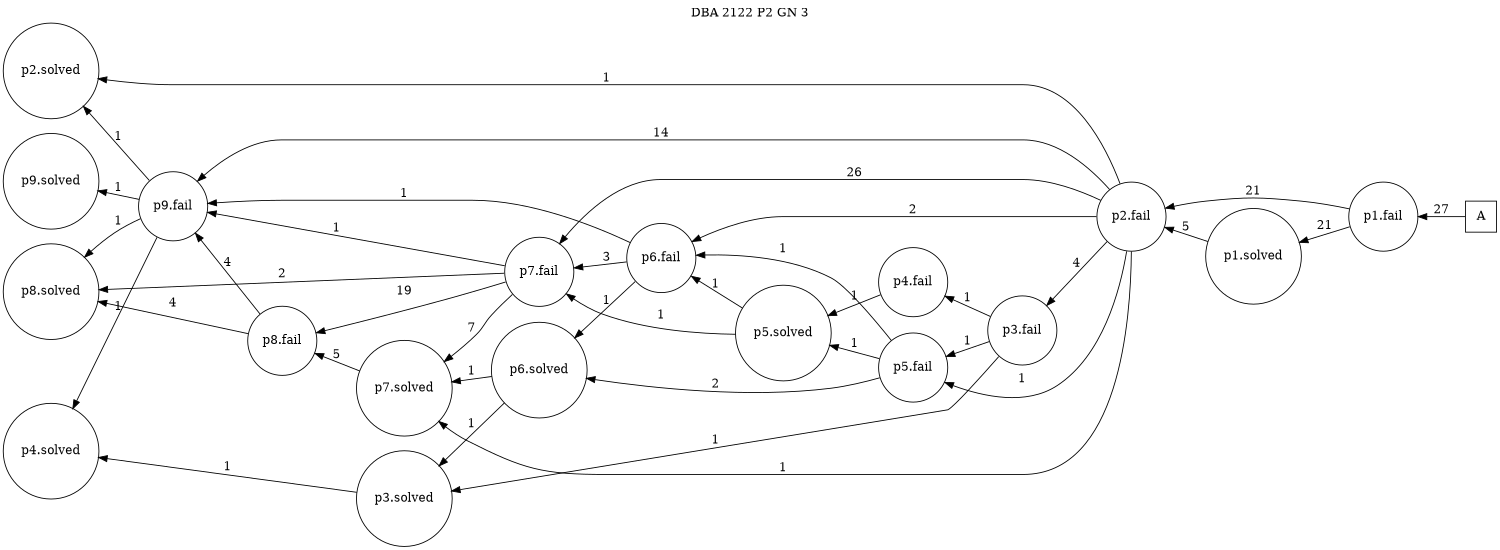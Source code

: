 digraph DBA_2122_P2_GN_3 {
labelloc="tl"
label= " DBA 2122 P2 GN 3 "
rankdir="RL";
graph [ size=" 10 , 10 !"]

"A" [shape="square" label="A"]
"p1.fail" [shape="circle" label="p1.fail"]
"p1.solved" [shape="circle" label="p1.solved"]
"p2.fail" [shape="circle" label="p2.fail"]
"p9.fail" [shape="circle" label="p9.fail"]
"p3.fail" [shape="circle" label="p3.fail"]
"p5.fail" [shape="circle" label="p5.fail"]
"p6.fail" [shape="circle" label="p6.fail"]
"p2.solved" [shape="circle" label="p2.solved"]
"p4.fail" [shape="circle" label="p4.fail"]
"p5.solved" [shape="circle" label="p5.solved"]
"p6.solved" [shape="circle" label="p6.solved"]
"p3.solved" [shape="circle" label="p3.solved"]
"p7.fail" [shape="circle" label="p7.fail"]
"p8.fail" [shape="circle" label="p8.fail"]
"p4.solved" [shape="circle" label="p4.solved"]
"p7.solved" [shape="circle" label="p7.solved"]
"p8.solved" [shape="circle" label="p8.solved"]
"p9.solved" [shape="circle" label="p9.solved"]
"A" -> "p1.fail" [ label=27]
"p1.fail" -> "p1.solved" [ label=21]
"p1.fail" -> "p2.fail" [ label=21]
"p1.solved" -> "p2.fail" [ label=5]
"p2.fail" -> "p9.fail" [ label=14]
"p2.fail" -> "p3.fail" [ label=4]
"p2.fail" -> "p5.fail" [ label=1]
"p2.fail" -> "p6.fail" [ label=2]
"p2.fail" -> "p2.solved" [ label=1]
"p2.fail" -> "p7.fail" [ label=26]
"p2.fail" -> "p7.solved" [ label=1]
"p9.fail" -> "p2.solved" [ label=1]
"p9.fail" -> "p4.solved" [ label=1]
"p9.fail" -> "p8.solved" [ label=1]
"p9.fail" -> "p9.solved" [ label=1]
"p3.fail" -> "p5.fail" [ label=1]
"p3.fail" -> "p4.fail" [ label=1]
"p3.fail" -> "p3.solved" [ label=1]
"p5.fail" -> "p6.fail" [ label=1]
"p5.fail" -> "p5.solved" [ label=1]
"p5.fail" -> "p6.solved" [ label=2]
"p6.fail" -> "p9.fail" [ label=1]
"p6.fail" -> "p6.solved" [ label=1]
"p6.fail" -> "p7.fail" [ label=3]
"p4.fail" -> "p5.solved" [ label=1]
"p5.solved" -> "p6.fail" [ label=1]
"p5.solved" -> "p7.fail" [ label=1]
"p6.solved" -> "p3.solved" [ label=1]
"p6.solved" -> "p7.solved" [ label=1]
"p3.solved" -> "p4.solved" [ label=1]
"p7.fail" -> "p9.fail" [ label=1]
"p7.fail" -> "p8.fail" [ label=19]
"p7.fail" -> "p7.solved" [ label=7]
"p7.fail" -> "p8.solved" [ label=2]
"p8.fail" -> "p9.fail" [ label=4]
"p8.fail" -> "p8.solved" [ label=4]
"p7.solved" -> "p8.fail" [ label=5]
}
